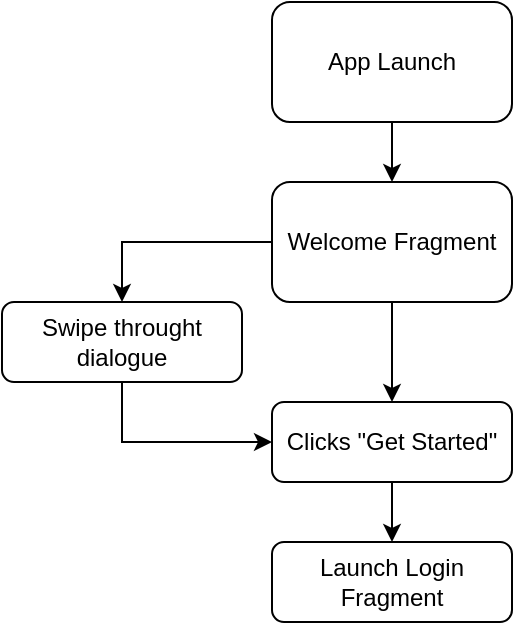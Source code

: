<mxfile version="28.2.5">
  <diagram name="Page-1" id="pDRqvR8C_ONuGjnti2g_">
    <mxGraphModel dx="1683" dy="650" grid="1" gridSize="10" guides="1" tooltips="1" connect="1" arrows="1" fold="1" page="1" pageScale="1" pageWidth="850" pageHeight="1100" math="0" shadow="0">
      <root>
        <mxCell id="0" />
        <mxCell id="1" parent="0" />
        <mxCell id="by1Hj1xScfWAxomrNk3V-3" style="edgeStyle=orthogonalEdgeStyle;rounded=0;orthogonalLoop=1;jettySize=auto;html=1;exitX=0.5;exitY=1;exitDx=0;exitDy=0;entryX=0.5;entryY=0;entryDx=0;entryDy=0;" edge="1" parent="1" source="by1Hj1xScfWAxomrNk3V-1" target="by1Hj1xScfWAxomrNk3V-4">
          <mxGeometry relative="1" as="geometry">
            <mxPoint x="425" y="150" as="targetPoint" />
          </mxGeometry>
        </mxCell>
        <mxCell id="by1Hj1xScfWAxomrNk3V-1" value="App Launch" style="rounded=1;whiteSpace=wrap;html=1;" vertex="1" parent="1">
          <mxGeometry x="365" y="50" width="120" height="60" as="geometry" />
        </mxCell>
        <mxCell id="by1Hj1xScfWAxomrNk3V-9" style="edgeStyle=orthogonalEdgeStyle;rounded=0;orthogonalLoop=1;jettySize=auto;html=1;entryX=0.5;entryY=0;entryDx=0;entryDy=0;" edge="1" parent="1" source="by1Hj1xScfWAxomrNk3V-4" target="by1Hj1xScfWAxomrNk3V-8">
          <mxGeometry relative="1" as="geometry" />
        </mxCell>
        <mxCell id="by1Hj1xScfWAxomrNk3V-11" style="edgeStyle=orthogonalEdgeStyle;rounded=0;orthogonalLoop=1;jettySize=auto;html=1;entryX=0.5;entryY=0;entryDx=0;entryDy=0;" edge="1" parent="1" source="by1Hj1xScfWAxomrNk3V-4" target="by1Hj1xScfWAxomrNk3V-6">
          <mxGeometry relative="1" as="geometry" />
        </mxCell>
        <mxCell id="by1Hj1xScfWAxomrNk3V-4" value="Welcome Fragment" style="rounded=1;whiteSpace=wrap;html=1;" vertex="1" parent="1">
          <mxGeometry x="365" y="140" width="120" height="60" as="geometry" />
        </mxCell>
        <mxCell id="by1Hj1xScfWAxomrNk3V-14" style="edgeStyle=orthogonalEdgeStyle;rounded=0;orthogonalLoop=1;jettySize=auto;html=1;entryX=0;entryY=0.5;entryDx=0;entryDy=0;exitX=0.5;exitY=1;exitDx=0;exitDy=0;" edge="1" parent="1" source="by1Hj1xScfWAxomrNk3V-6" target="by1Hj1xScfWAxomrNk3V-8">
          <mxGeometry relative="1" as="geometry" />
        </mxCell>
        <mxCell id="by1Hj1xScfWAxomrNk3V-6" value="Swipe throught dialogue" style="rounded=1;whiteSpace=wrap;html=1;glass=0;shadow=0;" vertex="1" parent="1">
          <mxGeometry x="230" y="200" width="120" height="40" as="geometry" />
        </mxCell>
        <mxCell id="by1Hj1xScfWAxomrNk3V-17" value="" style="edgeStyle=orthogonalEdgeStyle;rounded=0;orthogonalLoop=1;jettySize=auto;html=1;" edge="1" parent="1" source="by1Hj1xScfWAxomrNk3V-8" target="by1Hj1xScfWAxomrNk3V-16">
          <mxGeometry relative="1" as="geometry" />
        </mxCell>
        <mxCell id="by1Hj1xScfWAxomrNk3V-8" value="Clicks &quot;Get Started&quot;" style="rounded=1;whiteSpace=wrap;html=1;glass=0;shadow=0;" vertex="1" parent="1">
          <mxGeometry x="365" y="250" width="120" height="40" as="geometry" />
        </mxCell>
        <mxCell id="by1Hj1xScfWAxomrNk3V-16" value="Launch Login Fragment" style="rounded=1;whiteSpace=wrap;html=1;glass=0;shadow=0;" vertex="1" parent="1">
          <mxGeometry x="365" y="320" width="120" height="40" as="geometry" />
        </mxCell>
      </root>
    </mxGraphModel>
  </diagram>
</mxfile>
